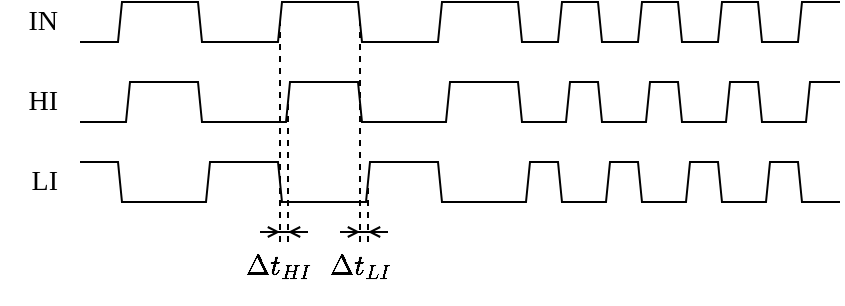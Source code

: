 <mxfile version="18.1.3" type="google"><diagram id="19Gw4mGQNyPesh3GF-2r" name="Page-1"><mxGraphModel grid="1" page="1" gridSize="10" guides="1" tooltips="1" connect="1" arrows="1" fold="1" pageScale="1" pageWidth="1654" pageHeight="1169" math="1" shadow="0"><root><mxCell id="0"/><mxCell id="1" parent="0"/><mxCell id="pNmQiLQqmrkxgQfP4yBV-62" value="&lt;font face=&quot;CMU Serif&quot;&gt;&lt;span style=&quot;font-size: 14px;&quot;&gt;IN&lt;br&gt;&lt;/span&gt;&lt;/font&gt;" style="text;html=1;align=right;verticalAlign=middle;resizable=0;points=[];autosize=1;strokeColor=none;fillColor=none;" vertex="1" parent="1"><mxGeometry x="220" y="100" width="30" height="20" as="geometry"/></mxCell><mxCell id="rp6tkoyNBikpa_YtvWkM-1" value="" style="endArrow=none;html=1;rounded=0;" edge="1" parent="1"><mxGeometry width="50" height="50" relative="1" as="geometry"><mxPoint x="316" y="100" as="sourcePoint"/><mxPoint x="324" y="120" as="targetPoint"/><Array as="points"><mxPoint x="316" y="100"/><mxPoint x="319" y="100"/><mxPoint x="321" y="120"/></Array></mxGeometry></mxCell><mxCell id="rp6tkoyNBikpa_YtvWkM-2" value="" style="endArrow=none;html=1;rounded=0;" edge="1" parent="1"><mxGeometry width="50" height="50" relative="1" as="geometry"><mxPoint x="356" y="120.0" as="sourcePoint"/><mxPoint x="364" y="100" as="targetPoint"/><Array as="points"><mxPoint x="356" y="120"/><mxPoint x="359" y="120"/><mxPoint x="361" y="100"/></Array></mxGeometry></mxCell><mxCell id="rp6tkoyNBikpa_YtvWkM-3" value="" style="endArrow=none;html=1;rounded=0;" edge="1" parent="1"><mxGeometry width="50" height="50" relative="1" as="geometry"><mxPoint x="396" y="100.0" as="sourcePoint"/><mxPoint x="404" y="120.0" as="targetPoint"/><Array as="points"><mxPoint x="396" y="100"/><mxPoint x="399" y="100"/><mxPoint x="401" y="120"/></Array></mxGeometry></mxCell><mxCell id="rp6tkoyNBikpa_YtvWkM-4" value="" style="endArrow=none;html=1;rounded=0;" edge="1" parent="1"><mxGeometry width="50" height="50" relative="1" as="geometry"><mxPoint x="436" y="120.0" as="sourcePoint"/><mxPoint x="444" y="100.0" as="targetPoint"/><Array as="points"><mxPoint x="436" y="120"/><mxPoint x="439" y="120"/><mxPoint x="441" y="100"/></Array></mxGeometry></mxCell><mxCell id="rp6tkoyNBikpa_YtvWkM-5" value="" style="endArrow=none;html=1;rounded=0;" edge="1" parent="1"><mxGeometry width="50" height="50" relative="1" as="geometry"><mxPoint x="476" y="100.0" as="sourcePoint"/><mxPoint x="484" y="120.0" as="targetPoint"/><Array as="points"><mxPoint x="476" y="100"/><mxPoint x="479" y="100"/><mxPoint x="481" y="120"/></Array></mxGeometry></mxCell><mxCell id="rp6tkoyNBikpa_YtvWkM-6" value="" style="endArrow=none;html=1;rounded=0;" edge="1" parent="1"><mxGeometry width="50" height="50" relative="1" as="geometry"><mxPoint x="496" y="120.0" as="sourcePoint"/><mxPoint x="504" y="100.0" as="targetPoint"/><Array as="points"><mxPoint x="496" y="120"/><mxPoint x="499" y="120"/><mxPoint x="501" y="100"/></Array></mxGeometry></mxCell><mxCell id="rp6tkoyNBikpa_YtvWkM-7" value="" style="endArrow=none;html=1;rounded=0;" edge="1" parent="1"><mxGeometry width="50" height="50" relative="1" as="geometry"><mxPoint x="516.0" y="100.0" as="sourcePoint"/><mxPoint x="524" y="120.0" as="targetPoint"/><Array as="points"><mxPoint x="516" y="100"/><mxPoint x="519" y="100"/><mxPoint x="521" y="120"/></Array></mxGeometry></mxCell><mxCell id="rp6tkoyNBikpa_YtvWkM-8" value="" style="endArrow=none;html=1;rounded=0;" edge="1" parent="1"><mxGeometry width="50" height="50" relative="1" as="geometry"><mxPoint x="536" y="120.0" as="sourcePoint"/><mxPoint x="544" y="100.0" as="targetPoint"/><Array as="points"><mxPoint x="536" y="120"/><mxPoint x="539" y="120"/><mxPoint x="541" y="100"/></Array></mxGeometry></mxCell><mxCell id="rp6tkoyNBikpa_YtvWkM-9" value="" style="endArrow=none;html=1;rounded=0;" edge="1" parent="1"><mxGeometry width="50" height="50" relative="1" as="geometry"><mxPoint x="556.0" y="100.0" as="sourcePoint"/><mxPoint x="564" y="120.0" as="targetPoint"/><Array as="points"><mxPoint x="556" y="100"/><mxPoint x="559" y="100"/><mxPoint x="561" y="120"/></Array></mxGeometry></mxCell><mxCell id="rp6tkoyNBikpa_YtvWkM-10" value="" style="endArrow=none;html=1;rounded=0;" edge="1" parent="1"><mxGeometry width="50" height="50" relative="1" as="geometry"><mxPoint x="576" y="120.0" as="sourcePoint"/><mxPoint x="584" y="100.0" as="targetPoint"/><Array as="points"><mxPoint x="576" y="120"/><mxPoint x="579" y="120"/><mxPoint x="581" y="100"/></Array></mxGeometry></mxCell><mxCell id="rp6tkoyNBikpa_YtvWkM-11" value="" style="endArrow=none;html=1;rounded=0;" edge="1" parent="1"><mxGeometry width="50" height="50" relative="1" as="geometry"><mxPoint x="596.0" y="100.0" as="sourcePoint"/><mxPoint x="604" y="120.0" as="targetPoint"/><Array as="points"><mxPoint x="596" y="100"/><mxPoint x="599" y="100"/><mxPoint x="601" y="120"/></Array></mxGeometry></mxCell><mxCell id="rp6tkoyNBikpa_YtvWkM-12" value="" style="endArrow=none;html=1;rounded=0;" edge="1" parent="1"><mxGeometry width="50" height="50" relative="1" as="geometry"><mxPoint x="276.0" y="120.0" as="sourcePoint"/><mxPoint x="284" y="100" as="targetPoint"/><Array as="points"><mxPoint x="276" y="120"/><mxPoint x="279" y="120"/><mxPoint x="281" y="100"/></Array></mxGeometry></mxCell><mxCell id="rp6tkoyNBikpa_YtvWkM-13" value="" style="endArrow=none;html=1;rounded=0;" edge="1" parent="1"><mxGeometry width="50" height="50" relative="1" as="geometry"><mxPoint x="616" y="120.0" as="sourcePoint"/><mxPoint x="624" y="100" as="targetPoint"/><Array as="points"><mxPoint x="616" y="120"/><mxPoint x="619" y="120"/><mxPoint x="621" y="100"/></Array></mxGeometry></mxCell><mxCell id="rp6tkoyNBikpa_YtvWkM-23" value="" style="endArrow=none;html=1;rounded=0;strokeWidth=1;" edge="1" parent="1"><mxGeometry width="50" height="50" relative="1" as="geometry"><mxPoint x="276" y="120" as="sourcePoint"/><mxPoint x="260" y="120" as="targetPoint"/></mxGeometry></mxCell><mxCell id="rp6tkoyNBikpa_YtvWkM-24" value="" style="endArrow=none;html=1;rounded=0;strokeWidth=1;" edge="1" parent="1"><mxGeometry width="50" height="50" relative="1" as="geometry"><mxPoint x="316" y="100" as="sourcePoint"/><mxPoint x="284" y="100" as="targetPoint"/></mxGeometry></mxCell><mxCell id="rp6tkoyNBikpa_YtvWkM-25" value="" style="endArrow=none;html=1;rounded=0;strokeWidth=1;" edge="1" parent="1"><mxGeometry width="50" height="50" relative="1" as="geometry"><mxPoint x="356" y="120" as="sourcePoint"/><mxPoint x="324" y="120" as="targetPoint"/></mxGeometry></mxCell><mxCell id="rp6tkoyNBikpa_YtvWkM-26" value="" style="endArrow=none;html=1;rounded=0;strokeWidth=1;" edge="1" parent="1"><mxGeometry width="50" height="50" relative="1" as="geometry"><mxPoint x="396" y="100" as="sourcePoint"/><mxPoint x="364" y="100" as="targetPoint"/></mxGeometry></mxCell><mxCell id="rp6tkoyNBikpa_YtvWkM-27" value="" style="endArrow=none;html=1;rounded=0;strokeWidth=1;" edge="1" parent="1"><mxGeometry width="50" height="50" relative="1" as="geometry"><mxPoint x="436" y="120" as="sourcePoint"/><mxPoint x="404" y="120" as="targetPoint"/></mxGeometry></mxCell><mxCell id="rp6tkoyNBikpa_YtvWkM-28" value="" style="endArrow=none;html=1;rounded=0;strokeWidth=1;" edge="1" parent="1"><mxGeometry width="50" height="50" relative="1" as="geometry"><mxPoint x="476" y="100" as="sourcePoint"/><mxPoint x="444" y="100" as="targetPoint"/></mxGeometry></mxCell><mxCell id="rp6tkoyNBikpa_YtvWkM-30" value="" style="endArrow=none;html=1;rounded=0;strokeWidth=1;" edge="1" parent="1"><mxGeometry width="50" height="50" relative="1" as="geometry"><mxPoint x="496" y="120" as="sourcePoint"/><mxPoint x="484" y="120" as="targetPoint"/></mxGeometry></mxCell><mxCell id="rp6tkoyNBikpa_YtvWkM-31" value="" style="endArrow=none;html=1;rounded=0;strokeWidth=1;" edge="1" parent="1"><mxGeometry width="50" height="50" relative="1" as="geometry"><mxPoint x="516.0" y="100.0" as="sourcePoint"/><mxPoint x="504" y="100.0" as="targetPoint"/></mxGeometry></mxCell><mxCell id="rp6tkoyNBikpa_YtvWkM-33" value="" style="endArrow=none;html=1;rounded=0;strokeWidth=1;" edge="1" parent="1"><mxGeometry width="50" height="50" relative="1" as="geometry"><mxPoint x="536.0" y="120.0" as="sourcePoint"/><mxPoint x="524" y="120.0" as="targetPoint"/></mxGeometry></mxCell><mxCell id="rp6tkoyNBikpa_YtvWkM-34" value="" style="endArrow=none;html=1;rounded=0;strokeWidth=1;" edge="1" parent="1"><mxGeometry width="50" height="50" relative="1" as="geometry"><mxPoint x="556.0" y="100.0" as="sourcePoint"/><mxPoint x="544" y="100.0" as="targetPoint"/></mxGeometry></mxCell><mxCell id="rp6tkoyNBikpa_YtvWkM-35" value="" style="endArrow=none;html=1;rounded=0;strokeWidth=1;" edge="1" parent="1"><mxGeometry width="50" height="50" relative="1" as="geometry"><mxPoint x="576.0" y="120.0" as="sourcePoint"/><mxPoint x="564" y="120.0" as="targetPoint"/></mxGeometry></mxCell><mxCell id="rp6tkoyNBikpa_YtvWkM-37" value="" style="endArrow=none;html=1;rounded=0;strokeWidth=1;" edge="1" parent="1"><mxGeometry width="50" height="50" relative="1" as="geometry"><mxPoint x="596.0" y="100.0" as="sourcePoint"/><mxPoint x="584" y="100.0" as="targetPoint"/></mxGeometry></mxCell><mxCell id="rp6tkoyNBikpa_YtvWkM-38" value="" style="endArrow=none;html=1;rounded=0;strokeWidth=1;" edge="1" parent="1"><mxGeometry width="50" height="50" relative="1" as="geometry"><mxPoint x="616.0" y="120.0" as="sourcePoint"/><mxPoint x="604" y="120.0" as="targetPoint"/></mxGeometry></mxCell><mxCell id="rp6tkoyNBikpa_YtvWkM-39" value="" style="endArrow=none;html=1;rounded=0;strokeWidth=1;" edge="1" parent="1"><mxGeometry width="50" height="50" relative="1" as="geometry"><mxPoint x="640" y="100" as="sourcePoint"/><mxPoint x="624" y="100" as="targetPoint"/></mxGeometry></mxCell><mxCell id="rp6tkoyNBikpa_YtvWkM-48" value="" style="endArrow=none;html=1;rounded=0;" edge="1" parent="1"><mxGeometry width="50" height="50" relative="1" as="geometry"><mxPoint x="280.0" y="160.0" as="sourcePoint"/><mxPoint x="288" y="140" as="targetPoint"/><Array as="points"><mxPoint x="280" y="160"/><mxPoint x="283" y="160"/><mxPoint x="285" y="140"/></Array></mxGeometry></mxCell><mxCell id="rp6tkoyNBikpa_YtvWkM-49" value="" style="endArrow=none;html=1;rounded=0;strokeWidth=1;" edge="1" parent="1"><mxGeometry width="50" height="50" relative="1" as="geometry"><mxPoint x="280" y="160" as="sourcePoint"/><mxPoint x="260" y="160" as="targetPoint"/></mxGeometry></mxCell><mxCell id="rp6tkoyNBikpa_YtvWkM-50" value="" style="endArrow=none;html=1;rounded=0;strokeWidth=1;" edge="1" parent="1"><mxGeometry width="50" height="50" relative="1" as="geometry"><mxPoint x="316" y="140" as="sourcePoint"/><mxPoint x="288" y="140" as="targetPoint"/></mxGeometry></mxCell><mxCell id="rp6tkoyNBikpa_YtvWkM-51" value="" style="endArrow=none;html=1;rounded=0;" edge="1" parent="1"><mxGeometry width="50" height="50" relative="1" as="geometry"><mxPoint x="316" y="140" as="sourcePoint"/><mxPoint x="360" y="160" as="targetPoint"/><Array as="points"><mxPoint x="316" y="140"/><mxPoint x="319" y="140"/><mxPoint x="321" y="160"/></Array></mxGeometry></mxCell><mxCell id="rp6tkoyNBikpa_YtvWkM-52" value="" style="endArrow=none;html=1;rounded=0;" edge="1" parent="1"><mxGeometry width="50" height="50" relative="1" as="geometry"><mxPoint x="396" y="140" as="sourcePoint"/><mxPoint x="440" y="160" as="targetPoint"/><Array as="points"><mxPoint x="396" y="140"/><mxPoint x="399" y="140"/><mxPoint x="401" y="160"/></Array></mxGeometry></mxCell><mxCell id="rp6tkoyNBikpa_YtvWkM-54" value="" style="endArrow=none;html=1;rounded=0;" edge="1" parent="1"><mxGeometry width="50" height="50" relative="1" as="geometry"><mxPoint x="476" y="140" as="sourcePoint"/><mxPoint x="501" y="160" as="targetPoint"/><Array as="points"><mxPoint x="476" y="140"/><mxPoint x="479" y="140"/><mxPoint x="481" y="160"/></Array></mxGeometry></mxCell><mxCell id="rp6tkoyNBikpa_YtvWkM-55" value="" style="endArrow=none;html=1;rounded=0;" edge="1" parent="1"><mxGeometry width="50" height="50" relative="1" as="geometry"><mxPoint x="516" y="140" as="sourcePoint"/><mxPoint x="540" y="160" as="targetPoint"/><Array as="points"><mxPoint x="516" y="140"/><mxPoint x="519" y="140"/><mxPoint x="521" y="160"/></Array></mxGeometry></mxCell><mxCell id="rp6tkoyNBikpa_YtvWkM-56" value="" style="endArrow=none;html=1;rounded=0;" edge="1" parent="1"><mxGeometry width="50" height="50" relative="1" as="geometry"><mxPoint x="556" y="140" as="sourcePoint"/><mxPoint x="580" y="160" as="targetPoint"/><Array as="points"><mxPoint x="556" y="140"/><mxPoint x="559" y="140"/><mxPoint x="561" y="160"/></Array></mxGeometry></mxCell><mxCell id="rp6tkoyNBikpa_YtvWkM-58" value="" style="endArrow=none;html=1;rounded=0;" edge="1" parent="1"><mxGeometry width="50" height="50" relative="1" as="geometry"><mxPoint x="596.0" y="140" as="sourcePoint"/><mxPoint x="621" y="160" as="targetPoint"/><Array as="points"><mxPoint x="596" y="140"/><mxPoint x="599" y="140"/><mxPoint x="601" y="160"/></Array></mxGeometry></mxCell><mxCell id="rp6tkoyNBikpa_YtvWkM-63" value="" style="endArrow=none;html=1;rounded=0;" edge="1" parent="1"><mxGeometry width="50" height="50" relative="1" as="geometry"><mxPoint x="360.0" y="160.0" as="sourcePoint"/><mxPoint x="396" y="140" as="targetPoint"/><Array as="points"><mxPoint x="360" y="160"/><mxPoint x="363" y="160"/><mxPoint x="365" y="140"/></Array></mxGeometry></mxCell><mxCell id="rp6tkoyNBikpa_YtvWkM-64" value="" style="endArrow=none;html=1;rounded=0;" edge="1" parent="1"><mxGeometry width="50" height="50" relative="1" as="geometry"><mxPoint x="440.0" y="160.0" as="sourcePoint"/><mxPoint x="476" y="140" as="targetPoint"/><Array as="points"><mxPoint x="440" y="160"/><mxPoint x="443" y="160"/><mxPoint x="445" y="140"/></Array></mxGeometry></mxCell><mxCell id="rp6tkoyNBikpa_YtvWkM-65" value="" style="endArrow=none;html=1;rounded=0;" edge="1" parent="1"><mxGeometry width="50" height="50" relative="1" as="geometry"><mxPoint x="540.0" y="160.0" as="sourcePoint"/><mxPoint x="556" y="140" as="targetPoint"/><Array as="points"><mxPoint x="540" y="160"/><mxPoint x="543" y="160"/><mxPoint x="545" y="140"/></Array></mxGeometry></mxCell><mxCell id="rp6tkoyNBikpa_YtvWkM-66" value="" style="endArrow=none;html=1;rounded=0;" edge="1" parent="1"><mxGeometry width="50" height="50" relative="1" as="geometry"><mxPoint x="580.0" y="160.0" as="sourcePoint"/><mxPoint x="596" y="140" as="targetPoint"/><Array as="points"><mxPoint x="580" y="160"/><mxPoint x="583" y="160"/><mxPoint x="585" y="140"/></Array></mxGeometry></mxCell><mxCell id="rp6tkoyNBikpa_YtvWkM-67" value="" style="endArrow=none;html=1;rounded=0;" edge="1" parent="1"><mxGeometry width="50" height="50" relative="1" as="geometry"><mxPoint x="620.0" y="160.0" as="sourcePoint"/><mxPoint x="640" y="140" as="targetPoint"/><Array as="points"><mxPoint x="620" y="160"/><mxPoint x="623" y="160"/><mxPoint x="625" y="140"/></Array></mxGeometry></mxCell><mxCell id="rp6tkoyNBikpa_YtvWkM-73" value="" style="endArrow=none;html=1;rounded=0;" edge="1" parent="1"><mxGeometry width="50" height="50" relative="1" as="geometry"><mxPoint x="500.0" y="160.0" as="sourcePoint"/><mxPoint x="516.0" y="140" as="targetPoint"/><Array as="points"><mxPoint x="500" y="160"/><mxPoint x="503" y="160"/><mxPoint x="505" y="140"/></Array></mxGeometry></mxCell><mxCell id="rp6tkoyNBikpa_YtvWkM-74" value="" style="endArrow=none;html=1;rounded=0;" edge="1" parent="1"><mxGeometry width="50" height="50" relative="1" as="geometry"><mxPoint x="320.0" y="200" as="sourcePoint"/><mxPoint x="328" y="180" as="targetPoint"/><Array as="points"><mxPoint x="320" y="200"/><mxPoint x="323" y="200"/><mxPoint x="325" y="180"/></Array></mxGeometry></mxCell><mxCell id="rp6tkoyNBikpa_YtvWkM-75" value="" style="endArrow=none;html=1;rounded=0;strokeWidth=1;" edge="1" parent="1"><mxGeometry width="50" height="50" relative="1" as="geometry"><mxPoint x="320" y="200" as="sourcePoint"/><mxPoint x="304" y="200" as="targetPoint"/></mxGeometry></mxCell><mxCell id="rp6tkoyNBikpa_YtvWkM-76" value="" style="endArrow=none;html=1;rounded=0;strokeWidth=1;" edge="1" parent="1"><mxGeometry width="50" height="50" relative="1" as="geometry"><mxPoint x="356" y="180" as="sourcePoint"/><mxPoint x="328" y="180" as="targetPoint"/></mxGeometry></mxCell><mxCell id="rp6tkoyNBikpa_YtvWkM-77" value="" style="endArrow=none;html=1;rounded=0;" edge="1" parent="1"><mxGeometry width="50" height="50" relative="1" as="geometry"><mxPoint x="356" y="180" as="sourcePoint"/><mxPoint x="400" y="200" as="targetPoint"/><Array as="points"><mxPoint x="356" y="180"/><mxPoint x="359" y="180"/><mxPoint x="361" y="200"/></Array></mxGeometry></mxCell><mxCell id="rp6tkoyNBikpa_YtvWkM-78" value="" style="endArrow=none;html=1;rounded=0;" edge="1" parent="1"><mxGeometry width="50" height="50" relative="1" as="geometry"><mxPoint x="436" y="180" as="sourcePoint"/><mxPoint x="480" y="200" as="targetPoint"/><Array as="points"><mxPoint x="436" y="180"/><mxPoint x="439" y="180"/><mxPoint x="441" y="200"/></Array></mxGeometry></mxCell><mxCell id="rp6tkoyNBikpa_YtvWkM-79" value="" style="endArrow=none;html=1;rounded=0;" edge="1" parent="1"><mxGeometry width="50" height="50" relative="1" as="geometry"><mxPoint x="496" y="180" as="sourcePoint"/><mxPoint x="521" y="200" as="targetPoint"/><Array as="points"><mxPoint x="496" y="180"/><mxPoint x="499" y="180"/><mxPoint x="501" y="200"/></Array></mxGeometry></mxCell><mxCell id="rp6tkoyNBikpa_YtvWkM-80" value="" style="endArrow=none;html=1;rounded=0;" edge="1" parent="1"><mxGeometry width="50" height="50" relative="1" as="geometry"><mxPoint x="536" y="180" as="sourcePoint"/><mxPoint x="560" y="200" as="targetPoint"/><Array as="points"><mxPoint x="536" y="180"/><mxPoint x="539" y="180"/><mxPoint x="541" y="200"/></Array></mxGeometry></mxCell><mxCell id="rp6tkoyNBikpa_YtvWkM-81" value="" style="endArrow=none;html=1;rounded=0;" edge="1" parent="1"><mxGeometry width="50" height="50" relative="1" as="geometry"><mxPoint x="576" y="180" as="sourcePoint"/><mxPoint x="600" y="200" as="targetPoint"/><Array as="points"><mxPoint x="576" y="180"/><mxPoint x="579" y="180"/><mxPoint x="581" y="200"/></Array></mxGeometry></mxCell><mxCell id="rp6tkoyNBikpa_YtvWkM-82" value="" style="endArrow=none;html=1;rounded=0;" edge="1" parent="1"><mxGeometry width="50" height="50" relative="1" as="geometry"><mxPoint x="616" y="180" as="sourcePoint"/><mxPoint x="640" y="200" as="targetPoint"/><Array as="points"><mxPoint x="616" y="180"/><mxPoint x="619" y="180"/><mxPoint x="621" y="200"/></Array></mxGeometry></mxCell><mxCell id="rp6tkoyNBikpa_YtvWkM-87" value="" style="endArrow=none;html=1;rounded=0;" edge="1" parent="1"><mxGeometry width="50" height="50" relative="1" as="geometry"><mxPoint x="400" y="200" as="sourcePoint"/><mxPoint x="436" y="180" as="targetPoint"/><Array as="points"><mxPoint x="400" y="200"/><mxPoint x="403" y="200"/><mxPoint x="405" y="180"/></Array></mxGeometry></mxCell><mxCell id="rp6tkoyNBikpa_YtvWkM-89" value="" style="endArrow=none;html=1;rounded=0;" edge="1" parent="1"><mxGeometry width="50" height="50" relative="1" as="geometry"><mxPoint x="560" y="200" as="sourcePoint"/><mxPoint x="576" y="180" as="targetPoint"/><Array as="points"><mxPoint x="560" y="200"/><mxPoint x="563" y="200"/><mxPoint x="565" y="180"/></Array></mxGeometry></mxCell><mxCell id="rp6tkoyNBikpa_YtvWkM-90" value="" style="endArrow=none;html=1;rounded=0;" edge="1" parent="1"><mxGeometry width="50" height="50" relative="1" as="geometry"><mxPoint x="600" y="200" as="sourcePoint"/><mxPoint x="616" y="180" as="targetPoint"/><Array as="points"><mxPoint x="600" y="200"/><mxPoint x="603" y="200"/><mxPoint x="605" y="180"/></Array></mxGeometry></mxCell><mxCell id="rp6tkoyNBikpa_YtvWkM-96" value="" style="endArrow=none;html=1;rounded=0;" edge="1" parent="1"><mxGeometry width="50" height="50" relative="1" as="geometry"><mxPoint x="520" y="200" as="sourcePoint"/><mxPoint x="536" y="180" as="targetPoint"/><Array as="points"><mxPoint x="520" y="200"/><mxPoint x="523" y="200"/><mxPoint x="525" y="180"/></Array></mxGeometry></mxCell><mxCell id="rp6tkoyNBikpa_YtvWkM-98" value="" style="endArrow=none;html=1;rounded=0;" edge="1" parent="1"><mxGeometry width="50" height="50" relative="1" as="geometry"><mxPoint x="480" y="200" as="sourcePoint"/><mxPoint x="496" y="180" as="targetPoint"/><Array as="points"><mxPoint x="480" y="200"/><mxPoint x="483" y="200"/><mxPoint x="485" y="180"/></Array></mxGeometry></mxCell><mxCell id="rp6tkoyNBikpa_YtvWkM-99" value="" style="endArrow=none;html=1;rounded=0;" edge="1" parent="1"><mxGeometry width="50" height="50" relative="1" as="geometry"><mxPoint x="276.0" y="180" as="sourcePoint"/><mxPoint x="304" y="200" as="targetPoint"/><Array as="points"><mxPoint x="260" y="180"/><mxPoint x="276" y="180"/><mxPoint x="279" y="180"/><mxPoint x="281" y="200"/></Array></mxGeometry></mxCell><mxCell id="rp6tkoyNBikpa_YtvWkM-100" value="&lt;font face=&quot;CMU Serif&quot;&gt;&lt;span style=&quot;font-size: 14px;&quot;&gt;HI&lt;br&gt;&lt;/span&gt;&lt;/font&gt;" style="text;html=1;align=right;verticalAlign=middle;resizable=0;points=[];autosize=1;strokeColor=none;fillColor=none;" vertex="1" parent="1"><mxGeometry x="220" y="140" width="30" height="20" as="geometry"/></mxCell><mxCell id="rp6tkoyNBikpa_YtvWkM-101" value="&lt;font face=&quot;CMU Serif&quot;&gt;&lt;span style=&quot;font-size: 14px;&quot;&gt;LI&lt;br&gt;&lt;/span&gt;&lt;/font&gt;" style="text;html=1;align=right;verticalAlign=middle;resizable=0;points=[];autosize=1;strokeColor=none;fillColor=none;" vertex="1" parent="1"><mxGeometry x="220" y="180" width="30" height="20" as="geometry"/></mxCell><mxCell id="rp6tkoyNBikpa_YtvWkM-102" value="" style="endArrow=none;dashed=1;html=1;rounded=0;strokeWidth=1;" edge="1" parent="1"><mxGeometry width="50" height="50" relative="1" as="geometry"><mxPoint x="360" y="220" as="sourcePoint"/><mxPoint x="360" y="110" as="targetPoint"/></mxGeometry></mxCell><mxCell id="rp6tkoyNBikpa_YtvWkM-103" value="" style="endArrow=none;dashed=1;html=1;rounded=0;strokeWidth=1;" edge="1" parent="1"><mxGeometry width="50" height="50" relative="1" as="geometry"><mxPoint x="364" y="220" as="sourcePoint"/><mxPoint x="364" y="150" as="targetPoint"/></mxGeometry></mxCell><mxCell id="rp6tkoyNBikpa_YtvWkM-104" value="" style="endArrow=none;dashed=1;html=1;rounded=0;strokeWidth=1;" edge="1" parent="1"><mxGeometry width="50" height="50" relative="1" as="geometry"><mxPoint x="404" y="220" as="sourcePoint"/><mxPoint x="404" y="190" as="targetPoint"/></mxGeometry></mxCell><mxCell id="rp6tkoyNBikpa_YtvWkM-105" value="" style="endArrow=none;dashed=1;html=1;rounded=0;strokeWidth=1;" edge="1" parent="1"><mxGeometry width="50" height="50" relative="1" as="geometry"><mxPoint x="400" y="220" as="sourcePoint"/><mxPoint x="400" y="110" as="targetPoint"/></mxGeometry></mxCell><mxCell id="rp6tkoyNBikpa_YtvWkM-106" value="" style="endArrow=none;html=1;rounded=0;strokeWidth=1;" edge="1" parent="1"><mxGeometry width="50" height="50" relative="1" as="geometry"><mxPoint x="350" y="215" as="sourcePoint"/><mxPoint x="374" y="215" as="targetPoint"/></mxGeometry></mxCell><mxCell id="rp6tkoyNBikpa_YtvWkM-107" value="" style="endArrow=open;html=1;rounded=0;strokeWidth=1;endFill=0;endSize=4;startSize=4;" edge="1" parent="1"><mxGeometry width="50" height="50" relative="1" as="geometry"><mxPoint x="350" y="215" as="sourcePoint"/><mxPoint x="360" y="215" as="targetPoint"/></mxGeometry></mxCell><mxCell id="rp6tkoyNBikpa_YtvWkM-108" value="" style="endArrow=open;html=1;rounded=0;strokeWidth=1;endFill=0;endSize=4;startSize=4;" edge="1" parent="1"><mxGeometry width="50" height="50" relative="1" as="geometry"><mxPoint x="374" y="215" as="sourcePoint"/><mxPoint x="364" y="215" as="targetPoint"/></mxGeometry></mxCell><mxCell id="rp6tkoyNBikpa_YtvWkM-112" value="" style="endArrow=none;html=1;rounded=0;strokeWidth=1;" edge="1" parent="1"><mxGeometry width="50" height="50" relative="1" as="geometry"><mxPoint x="390" y="215" as="sourcePoint"/><mxPoint x="414" y="215" as="targetPoint"/></mxGeometry></mxCell><mxCell id="rp6tkoyNBikpa_YtvWkM-113" value="" style="endArrow=open;html=1;rounded=0;strokeWidth=1;endFill=0;endSize=4;startSize=4;" edge="1" parent="1"><mxGeometry width="50" height="50" relative="1" as="geometry"><mxPoint x="390" y="215" as="sourcePoint"/><mxPoint x="400" y="215" as="targetPoint"/></mxGeometry></mxCell><mxCell id="rp6tkoyNBikpa_YtvWkM-114" value="" style="endArrow=open;html=1;rounded=0;strokeWidth=1;endFill=0;endSize=4;startSize=4;" edge="1" parent="1"><mxGeometry width="50" height="50" relative="1" as="geometry"><mxPoint x="414" y="215" as="sourcePoint"/><mxPoint x="404" y="215" as="targetPoint"/></mxGeometry></mxCell><mxCell id="rp6tkoyNBikpa_YtvWkM-115" value="&lt;font face=&quot;CMU Serif&quot;&gt;&lt;span style=&quot;font-size: 14px;&quot;&gt;$$\Delta t_{HI}$$&lt;br&gt;&lt;/span&gt;&lt;/font&gt;" style="text;html=1;align=right;verticalAlign=middle;resizable=0;points=[];autosize=1;strokeColor=none;fillColor=none;" vertex="1" parent="1"><mxGeometry x="247" y="231" width="130" height="20" as="geometry"/></mxCell><mxCell id="rp6tkoyNBikpa_YtvWkM-117" value="&lt;font face=&quot;CMU Serif&quot;&gt;&lt;span style=&quot;font-size: 14px;&quot;&gt;$$\Delta t_{LI}$$&lt;br&gt;&lt;/span&gt;&lt;/font&gt;" style="text;html=1;align=right;verticalAlign=middle;resizable=0;points=[];autosize=1;strokeColor=none;fillColor=none;" vertex="1" parent="1"><mxGeometry x="287" y="231" width="130" height="20" as="geometry"/></mxCell></root></mxGraphModel></diagram></mxfile>